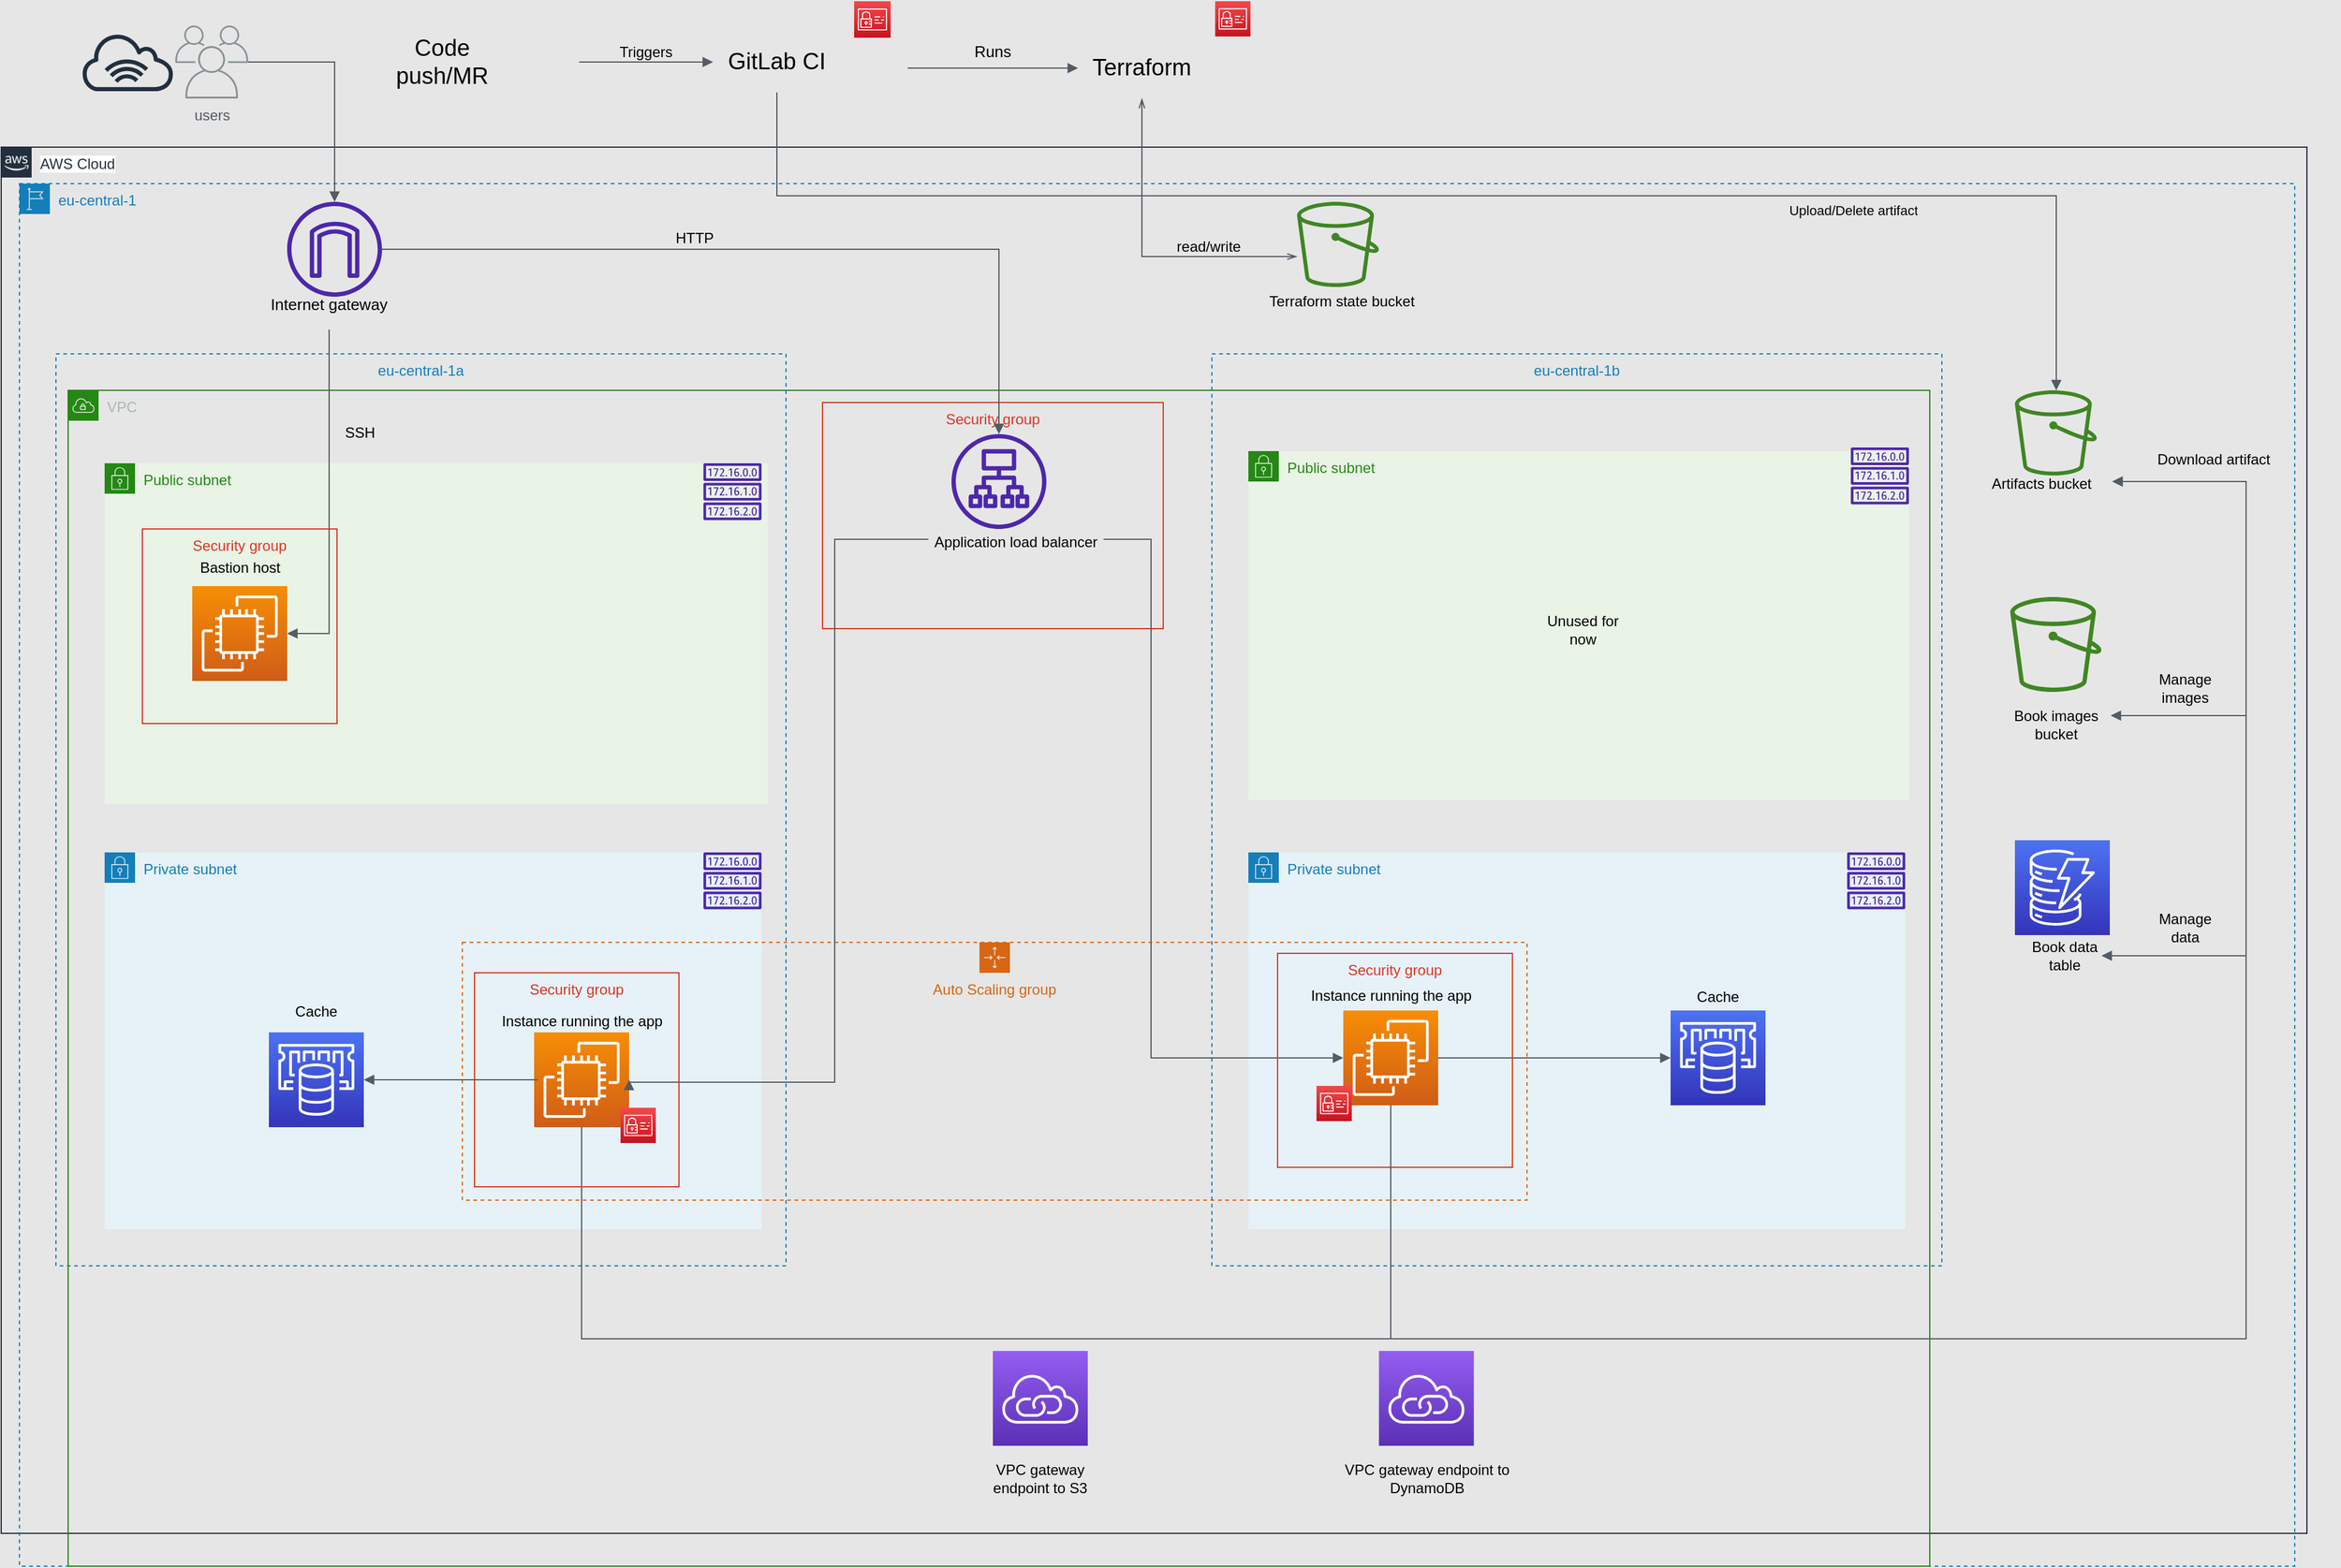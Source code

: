 <mxfile version="20.8.3" type="device"><diagram id="Ht1M8jgEwFfnCIfOTk4-" name="Page-1"><mxGraphModel dx="2074" dy="1114" grid="0" gridSize="10" guides="1" tooltips="1" connect="1" arrows="1" fold="1" page="1" pageScale="1" pageWidth="1169" pageHeight="827" background="#E6E6E6" math="0" shadow="0"><root><mxCell id="0"/><mxCell id="1" parent="0"/><mxCell id="UEzPUAAOIrF-is8g5C7q-74" value="AWS Cloud" style="points=[[0,0],[0.25,0],[0.5,0],[0.75,0],[1,0],[1,0.25],[1,0.5],[1,0.75],[1,1],[0.75,1],[0.5,1],[0.25,1],[0,1],[0,0.75],[0,0.5],[0,0.25]];outlineConnect=0;gradientColor=none;html=1;whiteSpace=wrap;fontSize=12;fontStyle=0;shape=mxgraph.aws4.group;grIcon=mxgraph.aws4.group_aws_cloud_alt;strokeColor=#232F3E;fillColor=none;verticalAlign=top;align=left;spacingLeft=30;fontColor=#232F3E;dashed=0;labelBackgroundColor=#ffffff;container=1;pointerEvents=0;collapsible=0;recursiveResize=0;" parent="1" vertex="1"><mxGeometry x="15" y="120" width="1895" height="1140" as="geometry"/></mxCell><UserObject label="&lt;font style=&quot;font-size: 19px;&quot;&gt;Terraform&lt;/font&gt;" placeholders="1" name="Variable" id="i-uDKV3XPJXXGQKc0K0z-1"><mxCell style="text;html=1;strokeColor=none;fillColor=none;align=center;verticalAlign=middle;whiteSpace=wrap;overflow=hidden;" parent="1" vertex="1"><mxGeometry x="900" y="30" width="105" height="50" as="geometry"/></mxCell></UserObject><mxCell id="i-uDKV3XPJXXGQKc0K0z-2" value="users" style="outlineConnect=0;gradientColor=none;fontColor=#545B64;strokeColor=none;fillColor=#879196;dashed=0;verticalLabelPosition=bottom;verticalAlign=top;align=center;html=1;fontSize=12;fontStyle=0;aspect=fixed;shape=mxgraph.aws4.illustration_users;pointerEvents=1;" parent="1" vertex="1"><mxGeometry x="158" y="20" width="60" height="60" as="geometry"/></mxCell><mxCell id="i-uDKV3XPJXXGQKc0K0z-9" value="" style="shape=image;verticalLabelPosition=bottom;labelBackgroundColor=default;verticalAlign=top;aspect=fixed;imageAspect=0;image=https://static-00.iconduck.com/assets.00/file-type-terraform-icon-455x512-csyun60o.png;" parent="1" vertex="1"><mxGeometry x="1005" y="30" width="44.43" height="50" as="geometry"/></mxCell><mxCell id="i-uDKV3XPJXXGQKc0K0z-12" value="" style="shape=image;verticalLabelPosition=bottom;labelBackgroundColor=default;verticalAlign=top;aspect=fixed;imageAspect=0;image=https://img.stackshare.io/service/5545/9pAwHBR0.jpg;" parent="1" vertex="1"><mxGeometry x="710" y="30" width="50" height="50" as="geometry"/></mxCell><UserObject label="&lt;font style=&quot;font-size: 19px;&quot;&gt;GitLab CI&lt;/font&gt;" placeholders="1" name="Variable" id="i-uDKV3XPJXXGQKc0K0z-13"><mxCell style="text;html=1;strokeColor=none;fillColor=none;align=center;verticalAlign=middle;whiteSpace=wrap;overflow=hidden;" parent="1" vertex="1"><mxGeometry x="600" y="25" width="105" height="50" as="geometry"/></mxCell></UserObject><mxCell id="i-uDKV3XPJXXGQKc0K0z-14" value="" style="outlineConnect=0;fontColor=#232F3E;gradientColor=none;fillColor=#232F3D;strokeColor=none;dashed=0;verticalLabelPosition=bottom;verticalAlign=top;align=center;html=1;fontSize=12;fontStyle=0;aspect=fixed;pointerEvents=1;shape=mxgraph.aws4.internet_alt1;" parent="1" vertex="1"><mxGeometry x="80" y="26" width="78" height="48" as="geometry"/></mxCell><mxCell id="i-uDKV3XPJXXGQKc0K0z-17" value="" style="edgeStyle=orthogonalEdgeStyle;html=1;endArrow=openThin;elbow=vertical;startArrow=openThin;startFill=0;endFill=0;strokeColor=#545B64;rounded=0;fontSize=19;exitX=0.5;exitY=1;exitDx=0;exitDy=0;" parent="1" source="i-uDKV3XPJXXGQKc0K0z-1" target="i-uDKV3XPJXXGQKc0K0z-3" edge="1"><mxGeometry width="100" relative="1" as="geometry"><mxPoint x="530" y="400" as="sourcePoint"/><mxPoint x="630" y="400" as="targetPoint"/><Array as="points"><mxPoint x="953" y="210"/></Array></mxGeometry></mxCell><mxCell id="i-uDKV3XPJXXGQKc0K0z-18" value="" style="edgeStyle=orthogonalEdgeStyle;html=1;endArrow=block;elbow=vertical;startArrow=none;endFill=1;strokeColor=#545B64;rounded=0;fontSize=19;exitX=1;exitY=0.5;exitDx=0;exitDy=0;entryX=0;entryY=0.5;entryDx=0;entryDy=0;" parent="1" source="i-uDKV3XPJXXGQKc0K0z-12" target="i-uDKV3XPJXXGQKc0K0z-1" edge="1"><mxGeometry width="100" relative="1" as="geometry"><mxPoint x="530" y="400" as="sourcePoint"/><mxPoint x="630" y="400" as="targetPoint"/></mxGeometry></mxCell><UserObject label="&lt;font style=&quot;font-size: 13px;&quot;&gt;Runs&lt;/font&gt;" placeholders="1" name="Variable" id="i-uDKV3XPJXXGQKc0K0z-19"><mxCell style="text;html=1;strokeColor=none;fillColor=none;align=center;verticalAlign=middle;whiteSpace=wrap;overflow=hidden;fontSize=19;" parent="1" vertex="1"><mxGeometry x="790" y="20" width="80" height="40" as="geometry"/></mxCell></UserObject><mxCell id="i-uDKV3XPJXXGQKc0K0z-22" value="" style="shape=image;verticalLabelPosition=bottom;labelBackgroundColor=default;verticalAlign=top;aspect=fixed;imageAspect=0;image=https://git-scm.com/images/logos/downloads/Git-Icon-1788C.png;" parent="1" vertex="1"><mxGeometry x="430" y="20" width="60" height="60" as="geometry"/></mxCell><UserObject label="&lt;font style=&quot;font-size: 19px;&quot;&gt;Code push/MR&lt;/font&gt;" placeholders="1" name="Variable" id="i-uDKV3XPJXXGQKc0K0z-23"><mxCell style="text;html=1;strokeColor=none;fillColor=none;align=center;verticalAlign=middle;whiteSpace=wrap;overflow=hidden;" parent="1" vertex="1"><mxGeometry x="325" y="25" width="105" height="50" as="geometry"/></mxCell></UserObject><mxCell id="i-uDKV3XPJXXGQKc0K0z-25" value="" style="edgeStyle=orthogonalEdgeStyle;html=1;endArrow=block;elbow=vertical;startArrow=none;endFill=1;strokeColor=#545B64;rounded=0;fontSize=19;exitX=1;exitY=0.5;exitDx=0;exitDy=0;entryX=0;entryY=0.5;entryDx=0;entryDy=0;" parent="1" source="i-uDKV3XPJXXGQKc0K0z-22" target="i-uDKV3XPJXXGQKc0K0z-13" edge="1"><mxGeometry width="100" relative="1" as="geometry"><mxPoint x="530" y="400" as="sourcePoint"/><mxPoint x="630" y="400" as="targetPoint"/></mxGeometry></mxCell><UserObject label="&lt;font style=&quot;font-size: 12px;&quot;&gt;Triggers&lt;/font&gt;" placeholders="1" name="Variable" id="i-uDKV3XPJXXGQKc0K0z-26"><mxCell style="text;html=1;strokeColor=none;fillColor=none;align=center;verticalAlign=middle;whiteSpace=wrap;overflow=hidden;fontSize=19;" parent="1" vertex="1"><mxGeometry x="505" y="20" width="80" height="40" as="geometry"/></mxCell></UserObject><mxCell id="i-uDKV3XPJXXGQKc0K0z-27" value="eu-central-1" style="points=[[0,0],[0.25,0],[0.5,0],[0.75,0],[1,0],[1,0.25],[1,0.5],[1,0.75],[1,1],[0.75,1],[0.5,1],[0.25,1],[0,1],[0,0.75],[0,0.5],[0,0.25]];outlineConnect=0;gradientColor=none;html=1;whiteSpace=wrap;fontSize=12;fontStyle=0;container=1;pointerEvents=0;collapsible=0;recursiveResize=0;shape=mxgraph.aws4.group;grIcon=mxgraph.aws4.group_region;strokeColor=#147EBA;fillColor=none;verticalAlign=top;align=left;spacingLeft=30;fontColor=#147EBA;dashed=1;" parent="1" vertex="1"><mxGeometry x="30" y="150" width="1870" height="1137" as="geometry"/></mxCell><mxCell id="i-uDKV3XPJXXGQKc0K0z-33" value="Private subnet" style="points=[[0,0],[0.25,0],[0.5,0],[0.75,0],[1,0],[1,0.25],[1,0.5],[1,0.75],[1,1],[0.75,1],[0.5,1],[0.25,1],[0,1],[0,0.75],[0,0.5],[0,0.25]];outlineConnect=0;gradientColor=none;html=1;whiteSpace=wrap;fontSize=12;fontStyle=0;container=1;pointerEvents=0;collapsible=0;recursiveResize=0;shape=mxgraph.aws4.group;grIcon=mxgraph.aws4.group_security_group;grStroke=0;strokeColor=#147EBA;fillColor=#E6F2F8;verticalAlign=top;align=left;spacingLeft=30;fontColor=#147EBA;dashed=0;" parent="i-uDKV3XPJXXGQKc0K0z-27" vertex="1"><mxGeometry x="70" y="550" width="540" height="310" as="geometry"/></mxCell><mxCell id="i-uDKV3XPJXXGQKc0K0z-34" value="Private subnet" style="points=[[0,0],[0.25,0],[0.5,0],[0.75,0],[1,0],[1,0.25],[1,0.5],[1,0.75],[1,1],[0.75,1],[0.5,1],[0.25,1],[0,1],[0,0.75],[0,0.5],[0,0.25]];outlineConnect=0;gradientColor=none;html=1;whiteSpace=wrap;fontSize=12;fontStyle=0;container=1;pointerEvents=0;collapsible=0;recursiveResize=0;shape=mxgraph.aws4.group;grIcon=mxgraph.aws4.group_security_group;grStroke=0;strokeColor=#147EBA;fillColor=#E6F2F8;verticalAlign=top;align=left;spacingLeft=30;fontColor=#147EBA;dashed=0;" parent="i-uDKV3XPJXXGQKc0K0z-27" vertex="1"><mxGeometry x="1010" y="550" width="540" height="310" as="geometry"/></mxCell><mxCell id="i-uDKV3XPJXXGQKc0K0z-4" value="" style="outlineConnect=0;fontColor=#232F3E;gradientColor=none;fillColor=#3F8624;strokeColor=none;dashed=0;verticalLabelPosition=bottom;verticalAlign=top;align=center;html=1;fontSize=12;fontStyle=0;aspect=fixed;pointerEvents=1;shape=mxgraph.aws4.bucket;" parent="i-uDKV3XPJXXGQKc0K0z-27" vertex="1"><mxGeometry x="1640" y="170" width="67.31" height="70" as="geometry"/></mxCell><UserObject label="&lt;font style=&quot;font-size: 12px;&quot;&gt;Terraform state bucket&lt;/font&gt;" placeholders="1" name="Variable" id="i-uDKV3XPJXXGQKc0K0z-7"><mxCell style="text;html=1;strokeColor=none;fillColor=none;align=center;verticalAlign=middle;whiteSpace=wrap;overflow=hidden;fontSize=19;" parent="i-uDKV3XPJXXGQKc0K0z-27" vertex="1"><mxGeometry x="1017" y="70" width="140" height="50" as="geometry"/></mxCell></UserObject><UserObject label="&lt;font style=&quot;font-size: 12px;&quot;&gt;Artifacts bucket&lt;/font&gt;" placeholders="1" name="Variable" id="i-uDKV3XPJXXGQKc0K0z-6"><mxCell style="text;html=1;strokeColor=none;fillColor=none;align=center;verticalAlign=middle;whiteSpace=wrap;overflow=hidden;fontSize=19;" parent="i-uDKV3XPJXXGQKc0K0z-27" vertex="1"><mxGeometry x="1603.66" y="230" width="116.34" height="30" as="geometry"/></mxCell></UserObject><mxCell id="i-uDKV3XPJXXGQKc0K0z-29" value="VPC" style="points=[[0,0],[0.25,0],[0.5,0],[0.75,0],[1,0],[1,0.25],[1,0.5],[1,0.75],[1,1],[0.75,1],[0.5,1],[0.25,1],[0,1],[0,0.75],[0,0.5],[0,0.25]];outlineConnect=0;gradientColor=none;html=1;whiteSpace=wrap;fontSize=12;fontStyle=0;container=1;pointerEvents=0;collapsible=0;recursiveResize=0;shape=mxgraph.aws4.group;grIcon=mxgraph.aws4.group_vpc;strokeColor=#248814;fillColor=none;verticalAlign=top;align=left;spacingLeft=30;fontColor=#AAB7B8;dashed=0;" parent="i-uDKV3XPJXXGQKc0K0z-27" vertex="1"><mxGeometry x="40" y="170" width="1530" height="967" as="geometry"/></mxCell><mxCell id="i-uDKV3XPJXXGQKc0K0z-32" value="Auto Scaling group" style="points=[[0,0],[0.25,0],[0.5,0],[0.75,0],[1,0],[1,0.25],[1,0.5],[1,0.75],[1,1],[0.75,1],[0.5,1],[0.25,1],[0,1],[0,0.75],[0,0.5],[0,0.25]];outlineConnect=0;gradientColor=none;html=1;whiteSpace=wrap;fontSize=12;fontStyle=0;container=1;pointerEvents=0;collapsible=0;recursiveResize=0;shape=mxgraph.aws4.groupCenter;grIcon=mxgraph.aws4.group_auto_scaling_group;grStroke=1;strokeColor=#D86613;fillColor=none;verticalAlign=top;align=center;fontColor=#D86613;dashed=1;spacingTop=25;" parent="i-uDKV3XPJXXGQKc0K0z-29" vertex="1"><mxGeometry x="324" y="454" width="875" height="212" as="geometry"/></mxCell><mxCell id="i-uDKV3XPJXXGQKc0K0z-60" value="" style="outlineConnect=0;fontColor=#232F3E;gradientColor=none;fillColor=#4D27AA;strokeColor=none;dashed=0;verticalLabelPosition=bottom;verticalAlign=top;align=center;html=1;fontSize=12;fontStyle=0;aspect=fixed;pointerEvents=1;shape=mxgraph.aws4.application_load_balancer;" parent="i-uDKV3XPJXXGQKc0K0z-29" vertex="1"><mxGeometry x="726" y="36" width="78" height="78" as="geometry"/></mxCell><UserObject label="&lt;font style=&quot;font-size: 12px;&quot;&gt;Application load balancer&lt;/font&gt;" placeholders="1" name="Variable" id="i-uDKV3XPJXXGQKc0K0z-62"><mxCell style="text;html=1;strokeColor=none;fillColor=none;align=center;verticalAlign=middle;whiteSpace=wrap;overflow=hidden;fontSize=19;" parent="i-uDKV3XPJXXGQKc0K0z-29" vertex="1"><mxGeometry x="707" y="100" width="144" height="45" as="geometry"/></mxCell></UserObject><mxCell id="i-uDKV3XPJXXGQKc0K0z-70" value="Security group" style="fillColor=none;strokeColor=#DD3522;verticalAlign=top;fontStyle=0;fontColor=#DD3522;fontSize=12;" parent="i-uDKV3XPJXXGQKc0K0z-29" vertex="1"><mxGeometry x="620" y="10" width="280" height="186" as="geometry"/></mxCell><mxCell id="i-uDKV3XPJXXGQKc0K0z-31" value="eu-central-1a" style="fillColor=none;strokeColor=#147EBA;dashed=1;verticalAlign=top;fontStyle=0;fontColor=#147EBA;fontSize=12;" parent="i-uDKV3XPJXXGQKc0K0z-27" vertex="1"><mxGeometry x="30" y="140" width="600" height="750" as="geometry"/></mxCell><mxCell id="i-uDKV3XPJXXGQKc0K0z-30" value="eu-central-1b" style="fillColor=none;strokeColor=#147EBA;dashed=1;verticalAlign=top;fontStyle=0;fontColor=#147EBA;fontSize=12;" parent="i-uDKV3XPJXXGQKc0K0z-27" vertex="1"><mxGeometry x="980" y="140" width="600" height="750" as="geometry"/></mxCell><mxCell id="i-uDKV3XPJXXGQKc0K0z-35" value="Public subnet" style="points=[[0,0],[0.25,0],[0.5,0],[0.75,0],[1,0],[1,0.25],[1,0.5],[1,0.75],[1,1],[0.75,1],[0.5,1],[0.25,1],[0,1],[0,0.75],[0,0.5],[0,0.25]];outlineConnect=0;gradientColor=none;html=1;whiteSpace=wrap;fontSize=12;fontStyle=0;container=1;pointerEvents=0;collapsible=0;recursiveResize=0;shape=mxgraph.aws4.group;grIcon=mxgraph.aws4.group_security_group;grStroke=0;strokeColor=#248814;fillColor=#E9F3E6;verticalAlign=top;align=left;spacingLeft=30;fontColor=#248814;dashed=0;" parent="i-uDKV3XPJXXGQKc0K0z-27" vertex="1"><mxGeometry x="70" y="230" width="545" height="280" as="geometry"/></mxCell><mxCell id="i-uDKV3XPJXXGQKc0K0z-73" value="Security group" style="fillColor=none;strokeColor=#DD3522;verticalAlign=top;fontStyle=0;fontColor=#DD3522;fontSize=12;" parent="i-uDKV3XPJXXGQKc0K0z-35" vertex="1"><mxGeometry x="31" y="54" width="160" height="160" as="geometry"/></mxCell><mxCell id="i-uDKV3XPJXXGQKc0K0z-37" value="" style="outlineConnect=0;fontColor=#232F3E;gradientColor=none;fillColor=#4D27AA;strokeColor=none;dashed=0;verticalLabelPosition=bottom;verticalAlign=top;align=center;html=1;fontSize=12;fontStyle=0;aspect=fixed;pointerEvents=1;shape=mxgraph.aws4.route_table;" parent="i-uDKV3XPJXXGQKc0K0z-27" vertex="1"><mxGeometry x="562" y="230" width="48" height="46.77" as="geometry"/></mxCell><mxCell id="i-uDKV3XPJXXGQKc0K0z-38" value="" style="outlineConnect=0;fontColor=#232F3E;gradientColor=none;fillColor=#4D27AA;strokeColor=none;dashed=0;verticalLabelPosition=bottom;verticalAlign=top;align=center;html=1;fontSize=12;fontStyle=0;aspect=fixed;pointerEvents=1;shape=mxgraph.aws4.route_table;" parent="i-uDKV3XPJXXGQKc0K0z-27" vertex="1"><mxGeometry x="562" y="550" width="48" height="46.77" as="geometry"/></mxCell><mxCell id="i-uDKV3XPJXXGQKc0K0z-39" value="" style="outlineConnect=0;fontColor=#232F3E;gradientColor=none;fillColor=#4D27AA;strokeColor=none;dashed=0;verticalLabelPosition=bottom;verticalAlign=top;align=center;html=1;fontSize=12;fontStyle=0;aspect=fixed;pointerEvents=1;shape=mxgraph.aws4.route_table;" parent="i-uDKV3XPJXXGQKc0K0z-27" vertex="1"><mxGeometry x="1502" y="550" width="48" height="46.77" as="geometry"/></mxCell><mxCell id="i-uDKV3XPJXXGQKc0K0z-40" value="" style="outlineConnect=0;fontColor=#232F3E;gradientColor=none;fillColor=#4D27AA;strokeColor=none;dashed=0;verticalLabelPosition=bottom;verticalAlign=top;align=center;html=1;fontSize=12;fontStyle=0;aspect=fixed;pointerEvents=1;shape=mxgraph.aws4.internet_gateway;" parent="i-uDKV3XPJXXGQKc0K0z-27" vertex="1"><mxGeometry x="220" y="15" width="78" height="78" as="geometry"/></mxCell><mxCell id="i-uDKV3XPJXXGQKc0K0z-42" value="" style="points=[[0,0,0],[0.25,0,0],[0.5,0,0],[0.75,0,0],[1,0,0],[0,1,0],[0.25,1,0],[0.5,1,0],[0.75,1,0],[1,1,0],[0,0.25,0],[0,0.5,0],[0,0.75,0],[1,0.25,0],[1,0.5,0],[1,0.75,0]];outlineConnect=0;fontColor=#232F3E;gradientColor=#F78E04;gradientDirection=north;fillColor=#D05C17;strokeColor=#ffffff;dashed=0;verticalLabelPosition=bottom;verticalAlign=top;align=center;html=1;fontSize=12;fontStyle=0;aspect=fixed;shape=mxgraph.aws4.resourceIcon;resIcon=mxgraph.aws4.ec2;" parent="i-uDKV3XPJXXGQKc0K0z-27" vertex="1"><mxGeometry x="423" y="698" width="78" height="78" as="geometry"/></mxCell><mxCell id="i-uDKV3XPJXXGQKc0K0z-44" value="" style="points=[[0,0,0],[0.25,0,0],[0.5,0,0],[0.75,0,0],[1,0,0],[0,1,0],[0.25,1,0],[0.5,1,0],[0.75,1,0],[1,1,0],[0,0.25,0],[0,0.5,0],[0,0.75,0],[1,0.25,0],[1,0.5,0],[1,0.75,0]];outlineConnect=0;fontColor=#232F3E;gradientColor=#F78E04;gradientDirection=north;fillColor=#D05C17;strokeColor=#ffffff;dashed=0;verticalLabelPosition=bottom;verticalAlign=top;align=center;html=1;fontSize=12;fontStyle=0;aspect=fixed;shape=mxgraph.aws4.resourceIcon;resIcon=mxgraph.aws4.ec2;" parent="i-uDKV3XPJXXGQKc0K0z-27" vertex="1"><mxGeometry x="1088" y="680" width="78" height="78" as="geometry"/></mxCell><mxCell id="i-uDKV3XPJXXGQKc0K0z-3" value="" style="outlineConnect=0;fontColor=#232F3E;gradientColor=none;fillColor=#3F8624;strokeColor=none;dashed=0;verticalLabelPosition=bottom;verticalAlign=top;align=center;html=1;fontSize=12;fontStyle=0;aspect=fixed;pointerEvents=1;shape=mxgraph.aws4.bucket;" parent="i-uDKV3XPJXXGQKc0K0z-27" vertex="1"><mxGeometry x="1050" y="15" width="67.31" height="70" as="geometry"/></mxCell><UserObject label="&lt;font style=&quot;font-size: 11px;&quot;&gt;Upload/Delete artifact&lt;/font&gt;" placeholders="1" name="Variable" id="i-uDKV3XPJXXGQKc0K0z-20"><mxCell style="text;html=1;strokeColor=none;fillColor=none;align=center;verticalAlign=middle;whiteSpace=wrap;overflow=hidden;fontSize=19;" parent="i-uDKV3XPJXXGQKc0K0z-27" vertex="1"><mxGeometry x="1410" width="195" height="40" as="geometry"/></mxCell></UserObject><UserObject label="&lt;font style=&quot;font-size: 12px;&quot;&gt;read/write&lt;/font&gt;" placeholders="1" name="Variable" id="i-uDKV3XPJXXGQKc0K0z-21"><mxCell style="text;html=1;strokeColor=none;fillColor=none;align=center;verticalAlign=middle;whiteSpace=wrap;overflow=hidden;fontSize=19;" parent="i-uDKV3XPJXXGQKc0K0z-27" vertex="1"><mxGeometry x="880.0" y="30" width="195" height="40" as="geometry"/></mxCell></UserObject><mxCell id="i-uDKV3XPJXXGQKc0K0z-50" value="" style="edgeStyle=orthogonalEdgeStyle;html=1;endArrow=block;elbow=vertical;startArrow=none;endFill=1;strokeColor=#545B64;rounded=0;fontSize=12;exitX=0.5;exitY=1;exitDx=0;exitDy=0;exitPerimeter=0;entryX=1;entryY=0.5;entryDx=0;entryDy=0;" parent="i-uDKV3XPJXXGQKc0K0z-27" source="i-uDKV3XPJXXGQKc0K0z-42" target="i-uDKV3XPJXXGQKc0K0z-6" edge="1"><mxGeometry width="100" relative="1" as="geometry"><mxPoint x="950" y="620" as="sourcePoint"/><mxPoint x="1050" y="620" as="targetPoint"/><Array as="points"><mxPoint x="462" y="950"/><mxPoint x="1830" y="950"/><mxPoint x="1830" y="245"/></Array></mxGeometry></mxCell><mxCell id="i-uDKV3XPJXXGQKc0K0z-51" value="" style="edgeStyle=orthogonalEdgeStyle;html=1;endArrow=block;elbow=vertical;startArrow=none;endFill=1;strokeColor=#545B64;rounded=0;fontSize=12;exitX=0.5;exitY=1;exitDx=0;exitDy=0;exitPerimeter=0;entryX=1;entryY=0.5;entryDx=0;entryDy=0;" parent="i-uDKV3XPJXXGQKc0K0z-27" source="i-uDKV3XPJXXGQKc0K0z-44" target="i-uDKV3XPJXXGQKc0K0z-6" edge="1"><mxGeometry width="100" relative="1" as="geometry"><mxPoint x="950" y="620" as="sourcePoint"/><mxPoint x="1050" y="620" as="targetPoint"/><Array as="points"><mxPoint x="1127" y="950"/><mxPoint x="1830" y="950"/><mxPoint x="1830" y="245"/></Array></mxGeometry></mxCell><UserObject label="&lt;font style=&quot;font-size: 12px;&quot;&gt;Download artifact&lt;/font&gt;" placeholders="1" name="Variable" id="i-uDKV3XPJXXGQKc0K0z-52"><mxCell style="text;html=1;strokeColor=none;fillColor=none;align=center;verticalAlign=middle;whiteSpace=wrap;overflow=hidden;fontSize=19;" parent="i-uDKV3XPJXXGQKc0K0z-27" vertex="1"><mxGeometry x="1700" y="200" width="207" height="50" as="geometry"/></mxCell></UserObject><mxCell id="i-uDKV3XPJXXGQKc0K0z-57" value="" style="points=[[0,0,0],[0.25,0,0],[0.5,0,0],[0.75,0,0],[1,0,0],[0,1,0],[0.25,1,0],[0.5,1,0],[0.75,1,0],[1,1,0],[0,0.25,0],[0,0.5,0],[0,0.75,0],[1,0.25,0],[1,0.5,0],[1,0.75,0]];outlineConnect=0;fontColor=#232F3E;gradientColor=#F54749;gradientDirection=north;fillColor=#C7131F;strokeColor=#ffffff;dashed=0;verticalLabelPosition=bottom;verticalAlign=top;align=center;html=1;fontSize=12;fontStyle=0;aspect=fixed;shape=mxgraph.aws4.resourceIcon;resIcon=mxgraph.aws4.identity_and_access_management;" parent="i-uDKV3XPJXXGQKc0K0z-27" vertex="1"><mxGeometry x="494" y="760" width="29" height="29" as="geometry"/></mxCell><mxCell id="i-uDKV3XPJXXGQKc0K0z-59" value="" style="points=[[0,0,0],[0.25,0,0],[0.5,0,0],[0.75,0,0],[1,0,0],[0,1,0],[0.25,1,0],[0.5,1,0],[0.75,1,0],[1,1,0],[0,0.25,0],[0,0.5,0],[0,0.75,0],[1,0.25,0],[1,0.5,0],[1,0.75,0]];outlineConnect=0;fontColor=#232F3E;gradientColor=#F54749;gradientDirection=north;fillColor=#C7131F;strokeColor=#ffffff;dashed=0;verticalLabelPosition=bottom;verticalAlign=top;align=center;html=1;fontSize=12;fontStyle=0;aspect=fixed;shape=mxgraph.aws4.resourceIcon;resIcon=mxgraph.aws4.identity_and_access_management;" parent="i-uDKV3XPJXXGQKc0K0z-27" vertex="1"><mxGeometry x="1066" y="742" width="29" height="29" as="geometry"/></mxCell><UserObject label="&lt;font style=&quot;font-size: 13px;&quot;&gt;Internet gateway&lt;/font&gt;" placeholders="1" name="Variable" id="i-uDKV3XPJXXGQKc0K0z-61"><mxCell style="text;html=1;strokeColor=none;fillColor=none;align=center;verticalAlign=middle;whiteSpace=wrap;overflow=hidden;fontSize=19;" parent="i-uDKV3XPJXXGQKc0K0z-27" vertex="1"><mxGeometry x="151" y="75" width="207" height="45" as="geometry"/></mxCell></UserObject><mxCell id="i-uDKV3XPJXXGQKc0K0z-63" value="" style="edgeStyle=orthogonalEdgeStyle;html=1;endArrow=block;elbow=vertical;startArrow=none;endFill=1;strokeColor=#545B64;rounded=0;fontSize=12;" parent="i-uDKV3XPJXXGQKc0K0z-27" source="i-uDKV3XPJXXGQKc0K0z-40" target="i-uDKV3XPJXXGQKc0K0z-60" edge="1"><mxGeometry width="100" relative="1" as="geometry"><mxPoint x="950" y="340" as="sourcePoint"/><mxPoint x="1050" y="340" as="targetPoint"/></mxGeometry></mxCell><UserObject label="&lt;font style=&quot;font-size: 12px;&quot;&gt;Instance running the app&lt;/font&gt;" placeholders="1" name="Variable" id="i-uDKV3XPJXXGQKc0K0z-64"><mxCell style="text;html=1;strokeColor=none;fillColor=none;align=center;verticalAlign=middle;whiteSpace=wrap;overflow=hidden;fontSize=19;" parent="i-uDKV3XPJXXGQKc0K0z-27" vertex="1"><mxGeometry x="340" y="654" width="245" height="65" as="geometry"/></mxCell></UserObject><UserObject label="&lt;font style=&quot;font-size: 12px;&quot;&gt;Instance running the app&lt;/font&gt;" placeholders="1" name="Variable" id="i-uDKV3XPJXXGQKc0K0z-65"><mxCell style="text;html=1;strokeColor=none;fillColor=none;align=center;verticalAlign=middle;whiteSpace=wrap;overflow=hidden;fontSize=19;" parent="i-uDKV3XPJXXGQKc0K0z-27" vertex="1"><mxGeometry x="1004.5" y="633" width="245" height="65" as="geometry"/></mxCell></UserObject><mxCell id="i-uDKV3XPJXXGQKc0K0z-66" value="" style="edgeStyle=orthogonalEdgeStyle;html=1;endArrow=block;elbow=vertical;startArrow=none;endFill=1;strokeColor=#545B64;rounded=0;fontSize=12;exitX=0;exitY=0.5;exitDx=0;exitDy=0;entryX=1;entryY=0.5;entryDx=0;entryDy=0;entryPerimeter=0;" parent="i-uDKV3XPJXXGQKc0K0z-27" source="i-uDKV3XPJXXGQKc0K0z-62" target="i-uDKV3XPJXXGQKc0K0z-42" edge="1"><mxGeometry width="100" relative="1" as="geometry"><mxPoint x="950" y="460" as="sourcePoint"/><mxPoint x="1050" y="460" as="targetPoint"/><Array as="points"><mxPoint x="670" y="293"/><mxPoint x="670" y="739"/></Array></mxGeometry></mxCell><mxCell id="i-uDKV3XPJXXGQKc0K0z-67" value="" style="edgeStyle=orthogonalEdgeStyle;html=1;endArrow=block;elbow=vertical;startArrow=none;endFill=1;strokeColor=#545B64;rounded=0;fontSize=12;exitX=1;exitY=0.5;exitDx=0;exitDy=0;entryX=0;entryY=0.5;entryDx=0;entryDy=0;entryPerimeter=0;" parent="i-uDKV3XPJXXGQKc0K0z-27" source="i-uDKV3XPJXXGQKc0K0z-62" target="i-uDKV3XPJXXGQKc0K0z-44" edge="1"><mxGeometry width="100" relative="1" as="geometry"><mxPoint x="950" y="460" as="sourcePoint"/><mxPoint x="1050" y="460" as="targetPoint"/><Array as="points"><mxPoint x="930" y="293"/><mxPoint x="930" y="719"/></Array></mxGeometry></mxCell><mxCell id="i-uDKV3XPJXXGQKc0K0z-71" value="" style="points=[[0,0,0],[0.25,0,0],[0.5,0,0],[0.75,0,0],[1,0,0],[0,1,0],[0.25,1,0],[0.5,1,0],[0.75,1,0],[1,1,0],[0,0.25,0],[0,0.5,0],[0,0.75,0],[1,0.25,0],[1,0.5,0],[1,0.75,0]];outlineConnect=0;fontColor=#232F3E;gradientColor=#F78E04;gradientDirection=north;fillColor=#D05C17;strokeColor=#ffffff;dashed=0;verticalLabelPosition=bottom;verticalAlign=top;align=center;html=1;fontSize=12;fontStyle=0;aspect=fixed;shape=mxgraph.aws4.resourceIcon;resIcon=mxgraph.aws4.ec2;" parent="i-uDKV3XPJXXGQKc0K0z-27" vertex="1"><mxGeometry x="142" y="331" width="78" height="78" as="geometry"/></mxCell><mxCell id="i-uDKV3XPJXXGQKc0K0z-72" value="Bastion host" style="text;html=1;strokeColor=none;fillColor=none;align=center;verticalAlign=middle;whiteSpace=wrap;rounded=0;fontSize=12;" parent="i-uDKV3XPJXXGQKc0K0z-27" vertex="1"><mxGeometry x="136.5" y="301" width="89" height="30" as="geometry"/></mxCell><mxCell id="i-uDKV3XPJXXGQKc0K0z-74" value="" style="edgeStyle=orthogonalEdgeStyle;html=1;endArrow=block;elbow=vertical;startArrow=none;endFill=1;strokeColor=#545B64;rounded=0;fontSize=12;exitX=0.5;exitY=1;exitDx=0;exitDy=0;entryX=1;entryY=0.5;entryDx=0;entryDy=0;entryPerimeter=0;" parent="i-uDKV3XPJXXGQKc0K0z-27" source="i-uDKV3XPJXXGQKc0K0z-61" target="i-uDKV3XPJXXGQKc0K0z-71" edge="1"><mxGeometry width="100" relative="1" as="geometry"><mxPoint x="950" y="430" as="sourcePoint"/><mxPoint x="1050" y="430" as="targetPoint"/></mxGeometry></mxCell><mxCell id="i-uDKV3XPJXXGQKc0K0z-75" value="" style="outlineConnect=0;fontColor=#232F3E;gradientColor=none;fillColor=#3F8624;strokeColor=none;dashed=0;verticalLabelPosition=bottom;verticalAlign=top;align=center;html=1;fontSize=12;fontStyle=0;aspect=fixed;pointerEvents=1;shape=mxgraph.aws4.bucket;" parent="i-uDKV3XPJXXGQKc0K0z-27" vertex="1"><mxGeometry x="1636.16" y="340" width="75" height="78" as="geometry"/></mxCell><mxCell id="i-uDKV3XPJXXGQKc0K0z-76" value="Book images bucket" style="text;html=1;strokeColor=none;fillColor=none;align=center;verticalAlign=middle;whiteSpace=wrap;rounded=0;fontSize=12;" parent="i-uDKV3XPJXXGQKc0K0z-27" vertex="1"><mxGeometry x="1628.66" y="430" width="90" height="30" as="geometry"/></mxCell><mxCell id="i-uDKV3XPJXXGQKc0K0z-77" value="Book data table" style="text;html=1;strokeColor=none;fillColor=none;align=center;verticalAlign=middle;whiteSpace=wrap;rounded=0;fontSize=12;" parent="i-uDKV3XPJXXGQKc0K0z-27" vertex="1"><mxGeometry x="1651.16" y="620" width="60" height="30" as="geometry"/></mxCell><mxCell id="i-uDKV3XPJXXGQKc0K0z-79" value="Manage images" style="text;html=1;strokeColor=none;fillColor=none;align=center;verticalAlign=middle;whiteSpace=wrap;rounded=0;fontSize=12;" parent="i-uDKV3XPJXXGQKc0K0z-27" vertex="1"><mxGeometry x="1750" y="400" width="60" height="30" as="geometry"/></mxCell><mxCell id="i-uDKV3XPJXXGQKc0K0z-80" value="Manage data" style="text;html=1;strokeColor=none;fillColor=none;align=center;verticalAlign=middle;whiteSpace=wrap;rounded=0;fontSize=12;" parent="i-uDKV3XPJXXGQKc0K0z-27" vertex="1"><mxGeometry x="1750" y="596.77" width="60" height="30" as="geometry"/></mxCell><mxCell id="i-uDKV3XPJXXGQKc0K0z-81" value="SSH" style="text;html=1;strokeColor=none;fillColor=none;align=center;verticalAlign=middle;whiteSpace=wrap;rounded=0;fontSize=12;" parent="i-uDKV3XPJXXGQKc0K0z-27" vertex="1"><mxGeometry x="250" y="190" width="60" height="30" as="geometry"/></mxCell><mxCell id="i-uDKV3XPJXXGQKc0K0z-83" value="HTTP" style="text;html=1;strokeColor=none;fillColor=none;align=center;verticalAlign=middle;whiteSpace=wrap;rounded=0;fontSize=12;" parent="i-uDKV3XPJXXGQKc0K0z-27" vertex="1"><mxGeometry x="525" y="30" width="60" height="30" as="geometry"/></mxCell><mxCell id="i-uDKV3XPJXXGQKc0K0z-84" value="" style="points=[[0,0,0],[0.25,0,0],[0.5,0,0],[0.75,0,0],[1,0,0],[0,1,0],[0.25,1,0],[0.5,1,0],[0.75,1,0],[1,1,0],[0,0.25,0],[0,0.5,0],[0,0.75,0],[1,0.25,0],[1,0.5,0],[1,0.75,0]];outlineConnect=0;fontColor=#232F3E;gradientColor=#4D72F3;gradientDirection=north;fillColor=#3334B9;strokeColor=#ffffff;dashed=0;verticalLabelPosition=bottom;verticalAlign=top;align=center;html=1;fontSize=12;fontStyle=0;aspect=fixed;shape=mxgraph.aws4.resourceIcon;resIcon=mxgraph.aws4.dynamodb;" parent="i-uDKV3XPJXXGQKc0K0z-27" vertex="1"><mxGeometry x="1640" y="540" width="78" height="78" as="geometry"/></mxCell><mxCell id="i-uDKV3XPJXXGQKc0K0z-85" value="" style="edgeStyle=orthogonalEdgeStyle;html=1;endArrow=block;elbow=vertical;startArrow=none;endFill=1;strokeColor=#545B64;rounded=0;fontSize=12;exitX=0.5;exitY=1;exitDx=0;exitDy=0;exitPerimeter=0;entryX=1;entryY=0.5;entryDx=0;entryDy=0;" parent="i-uDKV3XPJXXGQKc0K0z-27" source="i-uDKV3XPJXXGQKc0K0z-44" target="i-uDKV3XPJXXGQKc0K0z-77" edge="1"><mxGeometry width="100" relative="1" as="geometry"><mxPoint x="950" y="670" as="sourcePoint"/><mxPoint x="1050" y="670" as="targetPoint"/><Array as="points"><mxPoint x="1127" y="950"/><mxPoint x="1830" y="950"/><mxPoint x="1830" y="635"/></Array></mxGeometry></mxCell><mxCell id="i-uDKV3XPJXXGQKc0K0z-87" value="" style="points=[[0,0,0],[0.25,0,0],[0.5,0,0],[0.75,0,0],[1,0,0],[0,1,0],[0.25,1,0],[0.5,1,0],[0.75,1,0],[1,1,0],[0,0.25,0],[0,0.5,0],[0,0.75,0],[1,0.25,0],[1,0.5,0],[1,0.75,0]];outlineConnect=0;fontColor=#232F3E;gradientColor=#945DF2;gradientDirection=north;fillColor=#5A30B5;strokeColor=#ffffff;dashed=0;verticalLabelPosition=bottom;verticalAlign=top;align=center;html=1;fontSize=12;fontStyle=0;aspect=fixed;shape=mxgraph.aws4.resourceIcon;resIcon=mxgraph.aws4.vpc_privatelink;" parent="i-uDKV3XPJXXGQKc0K0z-27" vertex="1"><mxGeometry x="1117.31" y="960" width="78" height="78" as="geometry"/></mxCell><mxCell id="i-uDKV3XPJXXGQKc0K0z-89" value="" style="points=[[0,0,0],[0.25,0,0],[0.5,0,0],[0.75,0,0],[1,0,0],[0,1,0],[0.25,1,0],[0.5,1,0],[0.75,1,0],[1,1,0],[0,0.25,0],[0,0.5,0],[0,0.75,0],[1,0.25,0],[1,0.5,0],[1,0.75,0]];outlineConnect=0;fontColor=#232F3E;gradientColor=#945DF2;gradientDirection=north;fillColor=#5A30B5;strokeColor=#ffffff;dashed=0;verticalLabelPosition=bottom;verticalAlign=top;align=center;html=1;fontSize=12;fontStyle=0;aspect=fixed;shape=mxgraph.aws4.resourceIcon;resIcon=mxgraph.aws4.vpc_privatelink;" parent="i-uDKV3XPJXXGQKc0K0z-27" vertex="1"><mxGeometry x="800" y="960" width="78" height="78" as="geometry"/></mxCell><mxCell id="i-uDKV3XPJXXGQKc0K0z-90" value="VPC gateway endpoint to S3" style="text;html=1;strokeColor=none;fillColor=none;align=center;verticalAlign=middle;whiteSpace=wrap;rounded=0;fontSize=12;" parent="i-uDKV3XPJXXGQKc0K0z-27" vertex="1"><mxGeometry x="779" y="1050" width="120" height="30" as="geometry"/></mxCell><mxCell id="i-uDKV3XPJXXGQKc0K0z-91" value="VPC gateway endpoint to DynamoDB" style="text;html=1;strokeColor=none;fillColor=none;align=center;verticalAlign=middle;whiteSpace=wrap;rounded=0;fontSize=12;" parent="i-uDKV3XPJXXGQKc0K0z-27" vertex="1"><mxGeometry x="1075" y="1050" width="163.69" height="30" as="geometry"/></mxCell><mxCell id="PyTbednA5YhHKuIatNTA-1" value="Public subnet" style="points=[[0,0],[0.25,0],[0.5,0],[0.75,0],[1,0],[1,0.25],[1,0.5],[1,0.75],[1,1],[0.75,1],[0.5,1],[0.25,1],[0,1],[0,0.75],[0,0.5],[0,0.25]];outlineConnect=0;gradientColor=none;html=1;whiteSpace=wrap;fontSize=12;fontStyle=0;container=1;pointerEvents=0;collapsible=0;recursiveResize=0;shape=mxgraph.aws4.group;grIcon=mxgraph.aws4.group_security_group;grStroke=0;strokeColor=#248814;fillColor=#E9F3E6;verticalAlign=top;align=left;spacingLeft=30;fontColor=#248814;dashed=0;" vertex="1" parent="i-uDKV3XPJXXGQKc0K0z-27"><mxGeometry x="1010" y="220" width="543" height="287" as="geometry"/></mxCell><mxCell id="PyTbednA5YhHKuIatNTA-2" value="" style="outlineConnect=0;fontColor=#232F3E;gradientColor=none;fillColor=#4D27AA;strokeColor=none;dashed=0;verticalLabelPosition=bottom;verticalAlign=top;align=center;html=1;fontSize=12;fontStyle=0;aspect=fixed;pointerEvents=1;shape=mxgraph.aws4.route_table;" vertex="1" parent="i-uDKV3XPJXXGQKc0K0z-27"><mxGeometry x="1505" y="217" width="48" height="46.77" as="geometry"/></mxCell><mxCell id="PyTbednA5YhHKuIatNTA-3" value="" style="sketch=0;points=[[0,0,0],[0.25,0,0],[0.5,0,0],[0.75,0,0],[1,0,0],[0,1,0],[0.25,1,0],[0.5,1,0],[0.75,1,0],[1,1,0],[0,0.25,0],[0,0.5,0],[0,0.75,0],[1,0.25,0],[1,0.5,0],[1,0.75,0]];outlineConnect=0;fontColor=#232F3E;gradientColor=#4D72F3;gradientDirection=north;fillColor=#3334B9;strokeColor=#ffffff;dashed=0;verticalLabelPosition=bottom;verticalAlign=top;align=center;html=1;fontSize=12;fontStyle=0;aspect=fixed;shape=mxgraph.aws4.resourceIcon;resIcon=mxgraph.aws4.elasticache;" vertex="1" parent="i-uDKV3XPJXXGQKc0K0z-27"><mxGeometry x="205" y="698" width="78" height="78" as="geometry"/></mxCell><mxCell id="PyTbednA5YhHKuIatNTA-4" value="" style="sketch=0;points=[[0,0,0],[0.25,0,0],[0.5,0,0],[0.75,0,0],[1,0,0],[0,1,0],[0.25,1,0],[0.5,1,0],[0.75,1,0],[1,1,0],[0,0.25,0],[0,0.5,0],[0,0.75,0],[1,0.25,0],[1,0.5,0],[1,0.75,0]];outlineConnect=0;fontColor=#232F3E;gradientColor=#4D72F3;gradientDirection=north;fillColor=#3334B9;strokeColor=#ffffff;dashed=0;verticalLabelPosition=bottom;verticalAlign=top;align=center;html=1;fontSize=12;fontStyle=0;aspect=fixed;shape=mxgraph.aws4.resourceIcon;resIcon=mxgraph.aws4.elasticache;" vertex="1" parent="i-uDKV3XPJXXGQKc0K0z-27"><mxGeometry x="1357" y="680" width="78" height="78" as="geometry"/></mxCell><mxCell id="PyTbednA5YhHKuIatNTA-5" value="Cache" style="text;html=1;strokeColor=none;fillColor=none;align=center;verticalAlign=middle;whiteSpace=wrap;rounded=0;" vertex="1" parent="i-uDKV3XPJXXGQKc0K0z-27"><mxGeometry x="214" y="666" width="60" height="30" as="geometry"/></mxCell><mxCell id="PyTbednA5YhHKuIatNTA-6" value="Cache" style="text;html=1;strokeColor=none;fillColor=none;align=center;verticalAlign=middle;whiteSpace=wrap;rounded=0;" vertex="1" parent="i-uDKV3XPJXXGQKc0K0z-27"><mxGeometry x="1366" y="654" width="60" height="30" as="geometry"/></mxCell><mxCell id="i-uDKV3XPJXXGQKc0K0z-69" value="Security group" style="fillColor=none;strokeColor=#DD3522;verticalAlign=top;fontStyle=0;fontColor=#DD3522;fontSize=12;" parent="i-uDKV3XPJXXGQKc0K0z-27" vertex="1"><mxGeometry x="374" y="649" width="168" height="176" as="geometry"/></mxCell><mxCell id="PyTbednA5YhHKuIatNTA-8" value="" style="edgeStyle=orthogonalEdgeStyle;html=1;endArrow=block;elbow=vertical;startArrow=none;endFill=1;strokeColor=#545B64;rounded=0;exitX=1;exitY=0.5;exitDx=0;exitDy=0;exitPerimeter=0;entryX=0;entryY=0.5;entryDx=0;entryDy=0;entryPerimeter=0;" edge="1" parent="i-uDKV3XPJXXGQKc0K0z-27" source="i-uDKV3XPJXXGQKc0K0z-44" target="PyTbednA5YhHKuIatNTA-4"><mxGeometry width="100" relative="1" as="geometry"><mxPoint x="965" y="648" as="sourcePoint"/><mxPoint x="1065" y="648" as="targetPoint"/></mxGeometry></mxCell><mxCell id="i-uDKV3XPJXXGQKc0K0z-68" value="Security group" style="fillColor=none;strokeColor=#DD3522;verticalAlign=top;fontStyle=0;fontColor=#DD3522;fontSize=12;" parent="i-uDKV3XPJXXGQKc0K0z-27" vertex="1"><mxGeometry x="1034" y="633" width="193" height="176" as="geometry"/></mxCell><mxCell id="PyTbednA5YhHKuIatNTA-9" value="Unused for now" style="text;html=1;strokeColor=none;fillColor=none;align=center;verticalAlign=middle;whiteSpace=wrap;rounded=0;" vertex="1" parent="i-uDKV3XPJXXGQKc0K0z-27"><mxGeometry x="1242" y="340" width="86" height="54" as="geometry"/></mxCell><mxCell id="i-uDKV3XPJXXGQKc0K0z-48" value="" style="edgeStyle=orthogonalEdgeStyle;html=1;endArrow=block;elbow=vertical;startArrow=none;endFill=1;strokeColor=#545B64;rounded=0;fontSize=12;exitX=0.5;exitY=1;exitDx=0;exitDy=0;" parent="1" source="i-uDKV3XPJXXGQKc0K0z-13" target="i-uDKV3XPJXXGQKc0K0z-4" edge="1"><mxGeometry width="100" relative="1" as="geometry"><mxPoint x="980" y="590" as="sourcePoint"/><mxPoint x="1080" y="590" as="targetPoint"/><Array as="points"><mxPoint x="653" y="160"/><mxPoint x="1704" y="160"/></Array></mxGeometry></mxCell><mxCell id="i-uDKV3XPJXXGQKc0K0z-53" value="" style="edgeStyle=orthogonalEdgeStyle;html=1;endArrow=block;elbow=vertical;startArrow=none;endFill=1;strokeColor=#545B64;rounded=0;fontSize=14;" parent="1" source="i-uDKV3XPJXXGQKc0K0z-2" target="i-uDKV3XPJXXGQKc0K0z-40" edge="1"><mxGeometry width="100" relative="1" as="geometry"><mxPoint x="980" y="560" as="sourcePoint"/><mxPoint x="1080" y="560" as="targetPoint"/></mxGeometry></mxCell><mxCell id="i-uDKV3XPJXXGQKc0K0z-54" value="" style="points=[[0,0,0],[0.25,0,0],[0.5,0,0],[0.75,0,0],[1,0,0],[0,1,0],[0.25,1,0],[0.5,1,0],[0.75,1,0],[1,1,0],[0,0.25,0],[0,0.5,0],[0,0.75,0],[1,0.25,0],[1,0.5,0],[1,0.75,0]];outlineConnect=0;fontColor=#232F3E;gradientColor=#F54749;gradientDirection=north;fillColor=#C7131F;strokeColor=#ffffff;dashed=0;verticalLabelPosition=bottom;verticalAlign=top;align=center;html=1;fontSize=12;fontStyle=0;aspect=fixed;shape=mxgraph.aws4.resourceIcon;resIcon=mxgraph.aws4.identity_and_access_management;" parent="1" vertex="1"><mxGeometry x="1012.72" width="29" height="29" as="geometry"/></mxCell><mxCell id="i-uDKV3XPJXXGQKc0K0z-55" value="" style="points=[[0,0,0],[0.25,0,0],[0.5,0,0],[0.75,0,0],[1,0,0],[0,1,0],[0.25,1,0],[0.5,1,0],[0.75,1,0],[1,1,0],[0,0.25,0],[0,0.5,0],[0,0.75,0],[1,0.25,0],[1,0.5,0],[1,0.75,0]];outlineConnect=0;fontColor=#232F3E;gradientColor=#F54749;gradientDirection=north;fillColor=#C7131F;strokeColor=#ffffff;dashed=0;verticalLabelPosition=bottom;verticalAlign=top;align=center;html=1;fontSize=12;fontStyle=0;aspect=fixed;shape=mxgraph.aws4.resourceIcon;resIcon=mxgraph.aws4.identity_and_access_management;" parent="1" vertex="1"><mxGeometry x="716" width="30" height="30" as="geometry"/></mxCell><mxCell id="i-uDKV3XPJXXGQKc0K0z-78" value="" style="edgeStyle=orthogonalEdgeStyle;html=1;endArrow=block;elbow=vertical;startArrow=none;endFill=1;strokeColor=#545B64;rounded=0;fontSize=12;entryX=1;entryY=0.25;entryDx=0;entryDy=0;" parent="1" target="i-uDKV3XPJXXGQKc0K0z-76" edge="1"><mxGeometry width="100" relative="1" as="geometry"><mxPoint x="1157" y="910" as="sourcePoint"/><mxPoint x="1080" y="790" as="targetPoint"/><Array as="points"><mxPoint x="1157" y="910"/><mxPoint x="1157" y="1100"/><mxPoint x="1860" y="1100"/><mxPoint x="1860" y="588"/></Array></mxGeometry></mxCell><mxCell id="PyTbednA5YhHKuIatNTA-7" value="" style="edgeStyle=orthogonalEdgeStyle;html=1;endArrow=none;elbow=vertical;startArrow=block;startFill=1;strokeColor=#545B64;rounded=0;exitX=1;exitY=0.5;exitDx=0;exitDy=0;exitPerimeter=0;" edge="1" parent="1" source="PyTbednA5YhHKuIatNTA-3"><mxGeometry width="100" relative="1" as="geometry"><mxPoint x="995" y="798" as="sourcePoint"/><mxPoint x="456" y="887" as="targetPoint"/></mxGeometry></mxCell></root></mxGraphModel></diagram></mxfile>